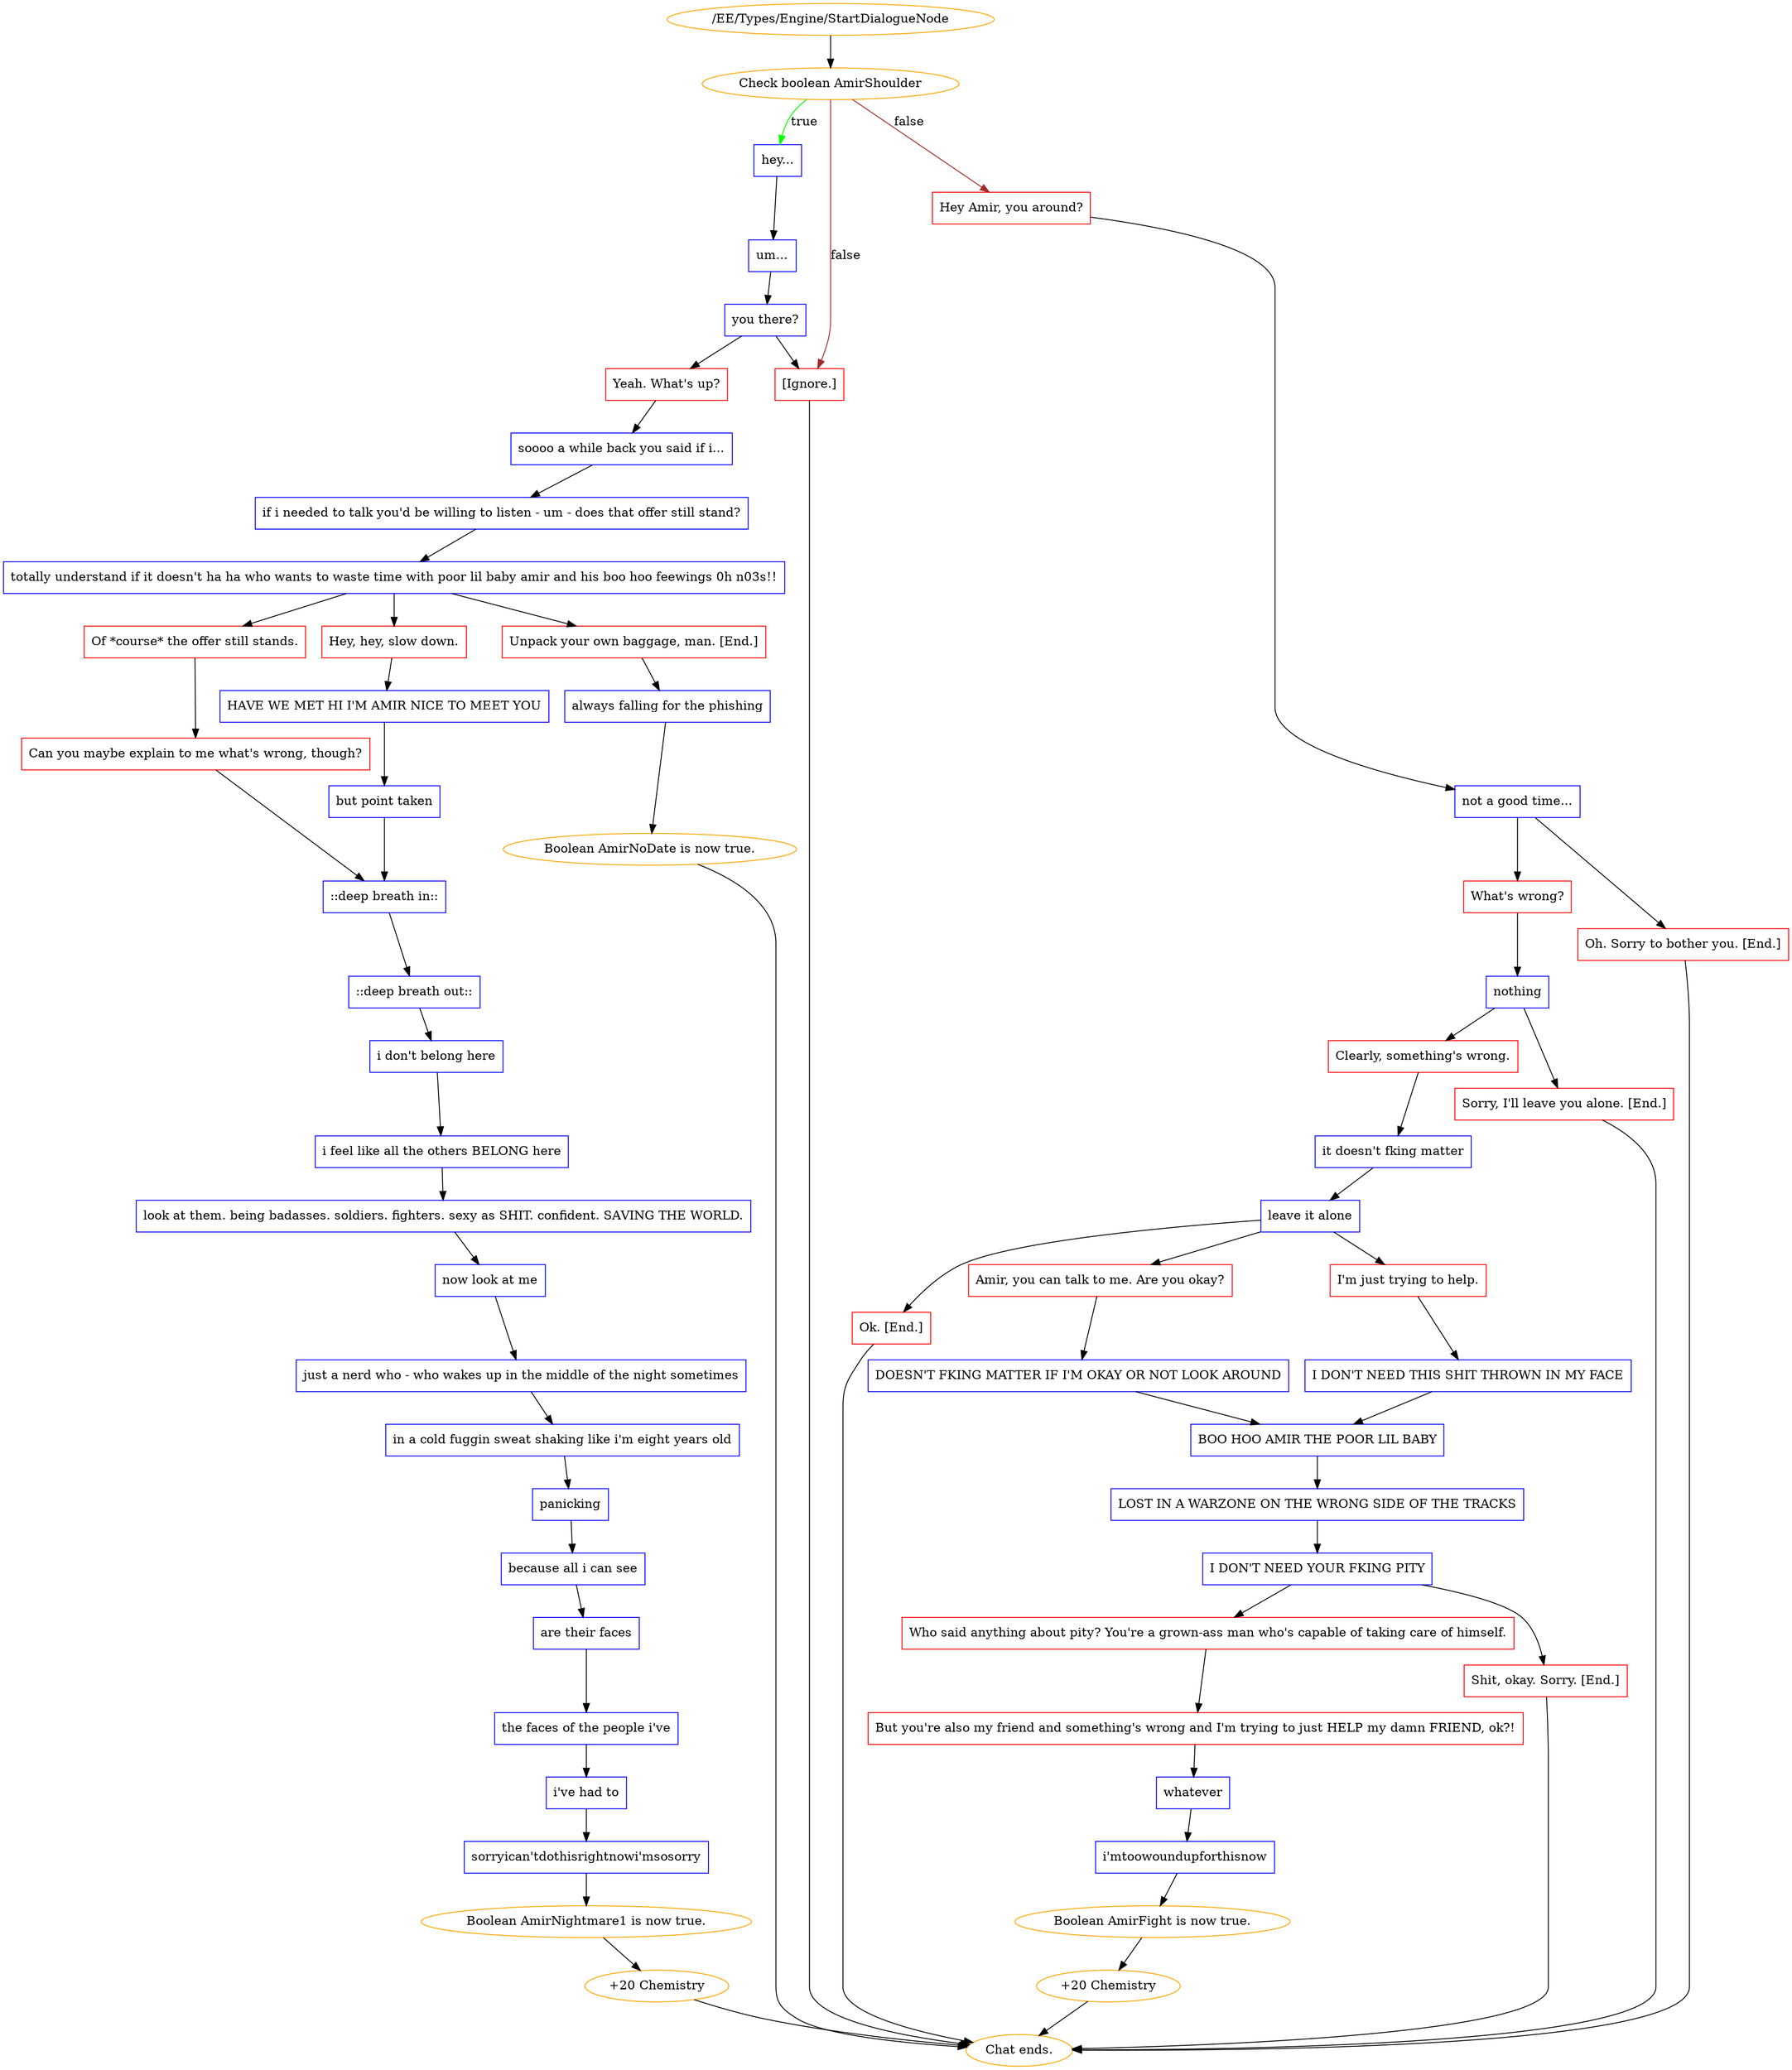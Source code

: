 digraph {
	1355 [label="/EE/Types/Engine/StartDialogueNode",color=orange];
		1355 -> 1356;
	1356 [label="Check boolean AmirShoulder",color=orange];
		1356 -> 1357 [label=true,color=green];
		1356 -> 1359 [label=false,color=brown];
		1356 -> 1367 [label=false,color=brown];
	1357 [label="hey...",shape=box,color=blue];
		1357 -> 1358;
	1359 [label="Hey Amir, you around?",shape=box,color=red];
		1359 -> 1361;
	1367 [label="[Ignore.]",shape=box,color=red];
		1367 -> "Chat ends.";
	1358 [label="um...",shape=box,color=blue];
		1358 -> 1360;
	1361 [label="not a good time...",shape=box,color=blue];
		1361 -> 1362;
		1361 -> 1363;
	"Chat ends." [color=orange];
	1360 [label="you there?",shape=box,color=blue];
		1360 -> 1366;
		1360 -> 1367;
	1362 [label="What's wrong?",shape=box,color=red];
		1362 -> 1365;
	1363 [label="Oh. Sorry to bother you. [End.]",shape=box,color=red];
		1363 -> "Chat ends.";
	1366 [label="Yeah. What's up?",shape=box,color=red];
		1366 -> 1369;
	1365 [label="nothing",shape=box,color=blue];
		1365 -> 1399;
		1365 -> 1400;
	"Chat ends." [color=orange];
	1369 [label="soooo a while back you said if i...",shape=box,color=blue];
		1369 -> 1370;
	1399 [label="Clearly, something's wrong.",shape=box,color=red];
		1399 -> 1402;
	1400 [label="Sorry, I'll leave you alone. [End.]",shape=box,color=red];
		1400 -> "Chat ends.";
	1370 [label="if i needed to talk you'd be willing to listen - um - does that offer still stand?",shape=box,color=blue];
		1370 -> 1372;
	1402 [label="it doesn't fking matter",shape=box,color=blue];
		1402 -> 1403;
	"Chat ends." [color=orange];
	1372 [label="totally understand if it doesn't ha ha who wants to waste time with poor lil baby amir and his boo hoo feewings 0h n03s!!",shape=box,color=blue];
		1372 -> 1373;
		1372 -> 1374;
		1372 -> 1375;
	1403 [label="leave it alone",shape=box,color=blue];
		1403 -> 1404;
		1403 -> 1405;
		1403 -> 1406;
	1373 [label="Unpack your own baggage, man. [End.]",shape=box,color=red];
		1373 -> 1376;
	1374 [label="Of *course* the offer still stands.",shape=box,color=red];
		1374 -> 1379;
	1375 [label="Hey, hey, slow down.",shape=box,color=red];
		1375 -> 1380;
	1404 [label="Amir, you can talk to me. Are you okay?",shape=box,color=red];
		1404 -> 1408;
	1405 [label="I'm just trying to help.",shape=box,color=red];
		1405 -> 1409;
	1406 [label="Ok. [End.]",shape=box,color=red];
		1406 -> "Chat ends.";
	1376 [label="always falling for the phishing",shape=box,color=blue];
		1376 -> 1377;
	1379 [label="Can you maybe explain to me what's wrong, though?",shape=box,color=red];
		1379 -> 1382;
	1380 [label="HAVE WE MET HI I'M AMIR NICE TO MEET YOU",shape=box,color=blue];
		1380 -> 1381;
	1408 [label="DOESN'T FKING MATTER IF I'M OKAY OR NOT LOOK AROUND",shape=box,color=blue];
		1408 -> 1410;
	1409 [label="I DON'T NEED THIS SHIT THROWN IN MY FACE",shape=box,color=blue];
		1409 -> 1410;
	"Chat ends." [color=orange];
	1377 [label="Boolean AmirNoDate is now true.",color=orange];
		1377 -> "Chat ends.";
	1382 [label="::deep breath in::",shape=box,color=blue];
		1382 -> 1383;
	1381 [label="but point taken",shape=box,color=blue];
		1381 -> 1382;
	1410 [label="BOO HOO AMIR THE POOR LIL BABY",shape=box,color=blue];
		1410 -> 1411;
	"Chat ends." [color=orange];
	1383 [label="::deep breath out::",shape=box,color=blue];
		1383 -> 1384;
	1411 [label="LOST IN A WARZONE ON THE WRONG SIDE OF THE TRACKS",shape=box,color=blue];
		1411 -> 1412;
	1384 [label="i don't belong here",shape=box,color=blue];
		1384 -> 1385;
	1412 [label="I DON'T NEED YOUR FKING PITY",shape=box,color=blue];
		1412 -> 1413;
		1412 -> 1414;
	1385 [label="i feel like all the others BELONG here",shape=box,color=blue];
		1385 -> 1386;
	1413 [label="Who said anything about pity? You're a grown-ass man who's capable of taking care of himself.",shape=box,color=red];
		1413 -> 1416;
	1414 [label="Shit, okay. Sorry. [End.]",shape=box,color=red];
		1414 -> "Chat ends.";
	1386 [label="look at them. being badasses. soldiers. fighters. sexy as SHIT. confident. SAVING THE WORLD.",shape=box,color=blue];
		1386 -> 1387;
	1416 [label="But you're also my friend and something's wrong and I'm trying to just HELP my damn FRIEND, ok?!",shape=box,color=red];
		1416 -> 1418;
	"Chat ends." [color=orange];
	1387 [label="now look at me",shape=box,color=blue];
		1387 -> 1388;
	1418 [label="whatever",shape=box,color=blue];
		1418 -> 1419;
	1388 [label="just a nerd who - who wakes up in the middle of the night sometimes",shape=box,color=blue];
		1388 -> 1389;
	1419 [label="i'mtoowoundupforthisnow",shape=box,color=blue];
		1419 -> 1420;
	1389 [label="in a cold fuggin sweat shaking like i'm eight years old",shape=box,color=blue];
		1389 -> 1390;
	1420 [label="Boolean AmirFight is now true.",color=orange];
		1420 -> 1417;
	1390 [label="panicking",shape=box,color=blue];
		1390 -> 1391;
	1417 [label="+20 Chemistry",color=orange];
		1417 -> "Chat ends.";
	1391 [label="because all i can see",shape=box,color=blue];
		1391 -> 1392;
	"Chat ends." [color=orange];
	1392 [label="are their faces",shape=box,color=blue];
		1392 -> 1393;
	1393 [label="the faces of the people i've",shape=box,color=blue];
		1393 -> 1394;
	1394 [label="i've had to",shape=box,color=blue];
		1394 -> 1395;
	1395 [label="sorryican'tdothisrightnowi'msosorry",shape=box,color=blue];
		1395 -> 1396;
	1396 [label="Boolean AmirNightmare1 is now true.",color=orange];
		1396 -> 1397;
	1397 [label="+20 Chemistry",color=orange];
		1397 -> "Chat ends.";
	"Chat ends." [color=orange];
}